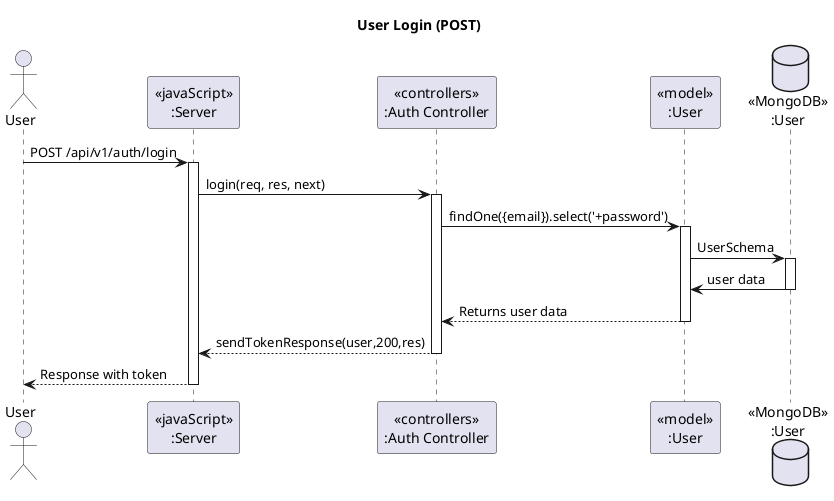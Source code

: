 @startuml User Login Sequence Diagram 
title User Login (POST)
actor User
participant "<<javaScript>>\n:Server" as Server
participant "<<controllers>>\n:Auth Controller" as Auth
participant "<<model>>\n:User" as Model
database "<<MongoDB>>\n:User" as Database

User -> Server: POST /api/v1/auth/login
activate Server

Server -> Auth: login(req, res, next)
activate Auth

Auth -> Model: findOne({email}).select('+password')
activate Model

Model -> Database ++: UserSchema
Database -> Model --: user data

Model --> Auth: Returns user data
deactivate Model

Auth --> Server: sendTokenResponse(user,200,res)
deactivate Auth

Server --> User: Response with token
deactivate Server
@enduml